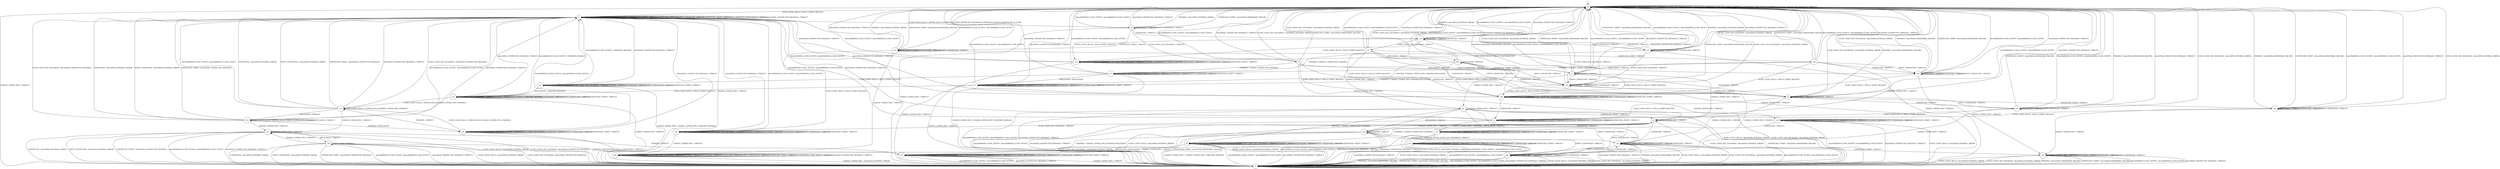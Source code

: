 digraph g {

	s0 [shape="circle" label="s0"];
	s1 [shape="circle" label="s1"];
	s2 [shape="circle" label="s2"];
	s3 [shape="circle" label="s3"];
	s4 [shape="circle" label="s4"];
	s5 [shape="circle" label="s5"];
	s6 [shape="circle" label="s6"];
	s7 [shape="circle" label="s7"];
	s8 [shape="circle" label="s8"];
	s9 [shape="circle" label="s9"];
	s10 [shape="circle" label="s10"];
	s11 [shape="circle" label="s11"];
	s12 [shape="circle" label="s12"];
	s13 [shape="circle" label="s13"];
	s14 [shape="circle" label="s14"];
	s15 [shape="circle" label="s15"];
	s16 [shape="circle" label="s16"];
	s17 [shape="circle" label="s17"];
	s18 [shape="circle" label="s18"];
	s19 [shape="circle" label="s19"];
	s20 [shape="circle" label="s20"];
	s21 [shape="circle" label="s21"];
	s22 [shape="circle" label="s22"];
	s23 [shape="circle" label="s23"];
	s24 [shape="circle" label="s24"];
	s25 [shape="circle" label="s25"];
	s26 [shape="circle" label="s26"];
	s27 [shape="circle" label="s27"];
	s28 [shape="circle" label="s28"];
	s29 [shape="circle" label="s29"];
	s30 [shape="circle" label="s30"];
	s31 [shape="circle" label="s31"];
	s32 [shape="circle" label="s32"];
	s33 [shape="circle" label="s33"];
	s34 [shape="circle" label="s34"];
	s35 [shape="circle" label="s35"];
	s36 [shape="circle" label="s36"];
	s37 [shape="circle" label="s37"];
	s38 [shape="circle" label="s38"];
	s39 [shape="circle" label="s39"];
	s40 [shape="circle" label="s40"];
	s41 [shape="circle" label="s41"];
	s0 -> s2 [label="ECDH_CLIENT_HELLO / HELLO_VERIFY_REQUEST"];
	s0 -> s0 [label="ECDH_CLIENT_KEY_EXCHANGE / TIMEOUT"];
	s0 -> s1 [label="CHANGE_CIPHER_SPEC / TIMEOUT"];
	s0 -> s0 [label="FINISHED / TIMEOUT"];
	s0 -> s0 [label="APPLICATION / TIMEOUT"];
	s0 -> s0 [label="CERTIFICATE / TIMEOUT"];
	s0 -> s0 [label="EMPTY_CERTIFICATE / TIMEOUT"];
	s0 -> s0 [label="CERTIFICATE_VERIFY / TIMEOUT"];
	s0 -> s0 [label="Alert(WARNING,CLOSE_NOTIFY) / TIMEOUT"];
	s0 -> s0 [label="Alert(FATAL,UNEXPECTED_MESSAGE) / TIMEOUT"];
	s1 -> s1 [label="ECDH_CLIENT_HELLO / TIMEOUT"];
	s1 -> s1 [label="ECDH_CLIENT_KEY_EXCHANGE / TIMEOUT"];
	s1 -> s1 [label="CHANGE_CIPHER_SPEC / TIMEOUT"];
	s1 -> s1 [label="FINISHED / TIMEOUT"];
	s1 -> s1 [label="APPLICATION / TIMEOUT"];
	s1 -> s1 [label="CERTIFICATE / TIMEOUT"];
	s1 -> s1 [label="EMPTY_CERTIFICATE / TIMEOUT"];
	s1 -> s1 [label="CERTIFICATE_VERIFY / TIMEOUT"];
	s1 -> s1 [label="Alert(WARNING,CLOSE_NOTIFY) / TIMEOUT"];
	s1 -> s1 [label="Alert(FATAL,UNEXPECTED_MESSAGE) / TIMEOUT"];
	s2 -> s3 [label="ECDH_CLIENT_HELLO / SERVER_HELLO,CERTIFICATE,ECDHE_SERVER_KEY_EXCHANGE,CERTIFICATE_REQUEST,SERVER_HELLO_DONE"];
	s2 -> s2 [label="ECDH_CLIENT_KEY_EXCHANGE / TIMEOUT"];
	s2 -> s1 [label="CHANGE_CIPHER_SPEC / TIMEOUT"];
	s2 -> s2 [label="FINISHED / TIMEOUT"];
	s2 -> s2 [label="APPLICATION / TIMEOUT"];
	s2 -> s2 [label="CERTIFICATE / TIMEOUT"];
	s2 -> s2 [label="EMPTY_CERTIFICATE / TIMEOUT"];
	s2 -> s2 [label="CERTIFICATE_VERIFY / TIMEOUT"];
	s2 -> s2 [label="Alert(WARNING,CLOSE_NOTIFY) / TIMEOUT"];
	s2 -> s2 [label="Alert(FATAL,UNEXPECTED_MESSAGE) / TIMEOUT"];
	s3 -> s10 [label="ECDH_CLIENT_HELLO / HELLO_VERIFY_REQUEST"];
	s3 -> s4 [label="ECDH_CLIENT_KEY_EXCHANGE / TIMEOUT"];
	s3 -> s1 [label="CHANGE_CIPHER_SPEC / TIMEOUT"];
	s3 -> s0 [label="FINISHED / Alert(FATAL,INTERNAL_ERROR)"];
	s3 -> s3 [label="APPLICATION / TIMEOUT"];
	s3 -> s21 [label="CERTIFICATE / TIMEOUT"];
	s3 -> s3 [label="EMPTY_CERTIFICATE / TIMEOUT"];
	s3 -> s0 [label="CERTIFICATE_VERIFY / Alert(FATAL,HANDSHAKE_FAILURE)"];
	s3 -> s0 [label="Alert(WARNING,CLOSE_NOTIFY) / Alert(WARNING,CLOSE_NOTIFY)"];
	s3 -> s0 [label="Alert(FATAL,UNEXPECTED_MESSAGE) / TIMEOUT"];
	s4 -> s28 [label="ECDH_CLIENT_HELLO / HELLO_VERIFY_REQUEST"];
	s4 -> s0 [label="ECDH_CLIENT_KEY_EXCHANGE / Alert(FATAL,INTERNAL_ERROR)"];
	s4 -> s6 [label="CHANGE_CIPHER_SPEC / TIMEOUT"];
	s4 -> s13 [label="FINISHED / CHANGE_CIPHER_SPEC,FINISHED"];
	s4 -> s7 [label="APPLICATION / TIMEOUT"];
	s4 -> s5 [label="CERTIFICATE / TIMEOUT"];
	s4 -> s15 [label="EMPTY_CERTIFICATE / TIMEOUT"];
	s4 -> s0 [label="CERTIFICATE_VERIFY / Alert(FATAL,HANDSHAKE_FAILURE)"];
	s4 -> s0 [label="Alert(WARNING,CLOSE_NOTIFY) / Alert(WARNING,CLOSE_NOTIFY)"];
	s4 -> s0 [label="Alert(FATAL,UNEXPECTED_MESSAGE) / TIMEOUT"];
	s5 -> s9 [label="ECDH_CLIENT_HELLO / HELLO_VERIFY_REQUEST"];
	s5 -> s0 [label="ECDH_CLIENT_KEY_EXCHANGE / Alert(FATAL,INTERNAL_ERROR)"];
	s5 -> s23 [label="CHANGE_CIPHER_SPEC / TIMEOUT"];
	s5 -> s0 [label="FINISHED / Alert(FATAL,HANDSHAKE_FAILURE)"];
	s5 -> s5 [label="APPLICATION / TIMEOUT"];
	s5 -> s5 [label="CERTIFICATE / TIMEOUT"];
	s5 -> s33 [label="EMPTY_CERTIFICATE / TIMEOUT"];
	s5 -> s34 [label="CERTIFICATE_VERIFY / TIMEOUT"];
	s5 -> s0 [label="Alert(WARNING,CLOSE_NOTIFY) / Alert(WARNING,CLOSE_NOTIFY)"];
	s5 -> s0 [label="Alert(FATAL,UNEXPECTED_MESSAGE) / TIMEOUT"];
	s6 -> s1 [label="ECDH_CLIENT_HELLO / Alert(FATAL,INTERNAL_ERROR)"];
	s6 -> s1 [label="ECDH_CLIENT_KEY_EXCHANGE / Alert(FATAL,INTERNAL_ERROR)"];
	s6 -> s6 [label="CHANGE_CIPHER_SPEC / TIMEOUT"];
	s6 -> s8 [label="FINISHED / CHANGE_CIPHER_SPEC,FINISHED"];
	s6 -> s24 [label="APPLICATION / TIMEOUT"];
	s6 -> s23 [label="CERTIFICATE / TIMEOUT"];
	s6 -> s29 [label="EMPTY_CERTIFICATE / TIMEOUT"];
	s6 -> s1 [label="CERTIFICATE_VERIFY / Alert(FATAL,HANDSHAKE_FAILURE)"];
	s6 -> s1 [label="Alert(WARNING,CLOSE_NOTIFY) / Alert(WARNING,CLOSE_NOTIFY)"];
	s6 -> s1 [label="Alert(FATAL,UNEXPECTED_MESSAGE) / TIMEOUT"];
	s7 -> s28 [label="ECDH_CLIENT_HELLO / HELLO_VERIFY_REQUEST"];
	s7 -> s0 [label="ECDH_CLIENT_KEY_EXCHANGE / Alert(FATAL,INTERNAL_ERROR)"];
	s7 -> s6 [label="CHANGE_CIPHER_SPEC / TIMEOUT"];
	s7 -> s11 [label="FINISHED / CHANGE_CIPHER_SPEC,FINISHED,APPLICATION"];
	s7 -> s7 [label="APPLICATION / TIMEOUT"];
	s7 -> s5 [label="CERTIFICATE / TIMEOUT"];
	s7 -> s15 [label="EMPTY_CERTIFICATE / TIMEOUT"];
	s7 -> s0 [label="CERTIFICATE_VERIFY / Alert(FATAL,HANDSHAKE_FAILURE)"];
	s7 -> s0 [label="Alert(WARNING,CLOSE_NOTIFY) / Alert(WARNING,CLOSE_NOTIFY)"];
	s7 -> s0 [label="Alert(FATAL,UNEXPECTED_MESSAGE) / TIMEOUT"];
	s8 -> s8 [label="ECDH_CLIENT_HELLO / Alert(WARNING,NO_RENEGOTIATION)"];
	s8 -> s8 [label="ECDH_CLIENT_KEY_EXCHANGE / TIMEOUT"];
	s8 -> s1 [label="CHANGE_CIPHER_SPEC / CHANGE_CIPHER_SPEC,UNKNOWN_MESSAGE"];
	s8 -> s8 [label="FINISHED / TIMEOUT"];
	s8 -> s19 [label="APPLICATION / APPLICATION"];
	s8 -> s8 [label="CERTIFICATE / TIMEOUT"];
	s8 -> s8 [label="EMPTY_CERTIFICATE / TIMEOUT"];
	s8 -> s8 [label="CERTIFICATE_VERIFY / TIMEOUT"];
	s8 -> s1 [label="Alert(WARNING,CLOSE_NOTIFY) / Alert(WARNING,CLOSE_NOTIFY)"];
	s8 -> s1 [label="Alert(FATAL,UNEXPECTED_MESSAGE) / TIMEOUT"];
	s9 -> s9 [label="ECDH_CLIENT_HELLO / TIMEOUT"];
	s9 -> s30 [label="ECDH_CLIENT_KEY_EXCHANGE / TIMEOUT"];
	s9 -> s18 [label="CHANGE_CIPHER_SPEC / TIMEOUT"];
	s9 -> s9 [label="FINISHED / TIMEOUT"];
	s9 -> s9 [label="APPLICATION / TIMEOUT"];
	s9 -> s9 [label="CERTIFICATE / TIMEOUT"];
	s9 -> s9 [label="EMPTY_CERTIFICATE / TIMEOUT"];
	s9 -> s9 [label="CERTIFICATE_VERIFY / TIMEOUT"];
	s9 -> s2 [label="Alert(WARNING,CLOSE_NOTIFY) / Alert(WARNING,CLOSE_NOTIFY)"];
	s9 -> s2 [label="Alert(FATAL,UNEXPECTED_MESSAGE) / TIMEOUT"];
	s10 -> s10 [label="ECDH_CLIENT_HELLO / TIMEOUT"];
	s10 -> s10 [label="ECDH_CLIENT_KEY_EXCHANGE / TIMEOUT"];
	s10 -> s1 [label="CHANGE_CIPHER_SPEC / TIMEOUT"];
	s10 -> s10 [label="FINISHED / TIMEOUT"];
	s10 -> s10 [label="APPLICATION / TIMEOUT"];
	s10 -> s10 [label="CERTIFICATE / TIMEOUT"];
	s10 -> s10 [label="EMPTY_CERTIFICATE / TIMEOUT"];
	s10 -> s10 [label="CERTIFICATE_VERIFY / TIMEOUT"];
	s10 -> s2 [label="Alert(WARNING,CLOSE_NOTIFY) / Alert(WARNING,CLOSE_NOTIFY)"];
	s10 -> s2 [label="Alert(FATAL,UNEXPECTED_MESSAGE) / TIMEOUT"];
	s11 -> s12 [label="ECDH_CLIENT_HELLO / HELLO_VERIFY_REQUEST"];
	s11 -> s11 [label="ECDH_CLIENT_KEY_EXCHANGE / TIMEOUT"];
	s11 -> s1 [label="CHANGE_CIPHER_SPEC / TIMEOUT"];
	s11 -> s11 [label="FINISHED / TIMEOUT"];
	s11 -> s11 [label="APPLICATION / APPLICATION"];
	s11 -> s11 [label="CERTIFICATE / TIMEOUT"];
	s11 -> s11 [label="EMPTY_CERTIFICATE / TIMEOUT"];
	s11 -> s11 [label="CERTIFICATE_VERIFY / TIMEOUT"];
	s11 -> s0 [label="Alert(WARNING,CLOSE_NOTIFY) / Alert(WARNING,CLOSE_NOTIFY)"];
	s11 -> s0 [label="Alert(FATAL,UNEXPECTED_MESSAGE) / TIMEOUT"];
	s12 -> s16 [label="ECDH_CLIENT_HELLO / SERVER_HELLO,CHANGE_CIPHER_SPEC,FINISHED"];
	s12 -> s12 [label="ECDH_CLIENT_KEY_EXCHANGE / TIMEOUT"];
	s12 -> s1 [label="CHANGE_CIPHER_SPEC / TIMEOUT"];
	s12 -> s12 [label="FINISHED / TIMEOUT"];
	s12 -> s12 [label="APPLICATION / UNKNOWN_MESSAGE"];
	s12 -> s12 [label="CERTIFICATE / TIMEOUT"];
	s12 -> s12 [label="EMPTY_CERTIFICATE / TIMEOUT"];
	s12 -> s12 [label="CERTIFICATE_VERIFY / TIMEOUT"];
	s12 -> s2 [label="Alert(WARNING,CLOSE_NOTIFY) / UNKNOWN_MESSAGE"];
	s12 -> s2 [label="Alert(FATAL,UNEXPECTED_MESSAGE) / TIMEOUT"];
	s13 -> s14 [label="ECDH_CLIENT_HELLO / HELLO_VERIFY_REQUEST"];
	s13 -> s13 [label="ECDH_CLIENT_KEY_EXCHANGE / TIMEOUT"];
	s13 -> s1 [label="CHANGE_CIPHER_SPEC / CHANGE_CIPHER_SPEC,UNKNOWN_MESSAGE"];
	s13 -> s13 [label="FINISHED / TIMEOUT"];
	s13 -> s11 [label="APPLICATION / APPLICATION"];
	s13 -> s13 [label="CERTIFICATE / TIMEOUT"];
	s13 -> s13 [label="EMPTY_CERTIFICATE / TIMEOUT"];
	s13 -> s13 [label="CERTIFICATE_VERIFY / TIMEOUT"];
	s13 -> s0 [label="Alert(WARNING,CLOSE_NOTIFY) / Alert(WARNING,CLOSE_NOTIFY)"];
	s13 -> s0 [label="Alert(FATAL,UNEXPECTED_MESSAGE) / TIMEOUT"];
	s14 -> s14 [label="ECDH_CLIENT_HELLO / TIMEOUT"];
	s14 -> s14 [label="ECDH_CLIENT_KEY_EXCHANGE / TIMEOUT"];
	s14 -> s1 [label="CHANGE_CIPHER_SPEC / CHANGE_CIPHER_SPEC,UNKNOWN_MESSAGE"];
	s14 -> s14 [label="FINISHED / TIMEOUT"];
	s14 -> s12 [label="APPLICATION / UNKNOWN_MESSAGE"];
	s14 -> s14 [label="CERTIFICATE / TIMEOUT"];
	s14 -> s14 [label="EMPTY_CERTIFICATE / TIMEOUT"];
	s14 -> s14 [label="CERTIFICATE_VERIFY / TIMEOUT"];
	s14 -> s2 [label="Alert(WARNING,CLOSE_NOTIFY) / UNKNOWN_MESSAGE"];
	s14 -> s2 [label="Alert(FATAL,UNEXPECTED_MESSAGE) / TIMEOUT"];
	s15 -> s28 [label="ECDH_CLIENT_HELLO / HELLO_VERIFY_REQUEST"];
	s15 -> s0 [label="ECDH_CLIENT_KEY_EXCHANGE / Alert(FATAL,INTERNAL_ERROR)"];
	s15 -> s29 [label="CHANGE_CIPHER_SPEC / TIMEOUT"];
	s15 -> s0 [label="FINISHED / Alert(FATAL,HANDSHAKE_FAILURE)"];
	s15 -> s15 [label="APPLICATION / TIMEOUT"];
	s15 -> s5 [label="CERTIFICATE / TIMEOUT"];
	s15 -> s15 [label="EMPTY_CERTIFICATE / TIMEOUT"];
	s15 -> s0 [label="CERTIFICATE_VERIFY / Alert(FATAL,HANDSHAKE_FAILURE)"];
	s15 -> s0 [label="Alert(WARNING,CLOSE_NOTIFY) / Alert(WARNING,CLOSE_NOTIFY)"];
	s15 -> s0 [label="Alert(FATAL,UNEXPECTED_MESSAGE) / TIMEOUT"];
	s16 -> s16 [label="ECDH_CLIENT_HELLO / SERVER_HELLO,CHANGE_CIPHER_SPEC,FINISHED"];
	s16 -> s2 [label="ECDH_CLIENT_KEY_EXCHANGE / Alert(FATAL,UNEXPECTED_MESSAGE)"];
	s16 -> s17 [label="CHANGE_CIPHER_SPEC / TIMEOUT"];
	s16 -> s20 [label="FINISHED / TIMEOUT"];
	s16 -> s25 [label="APPLICATION / TIMEOUT"];
	s16 -> s2 [label="CERTIFICATE / Alert(FATAL,INTERNAL_ERROR)"];
	s16 -> s2 [label="EMPTY_CERTIFICATE / Alert(FATAL,INTERNAL_ERROR)"];
	s16 -> s2 [label="CERTIFICATE_VERIFY / Alert(FATAL,UNEXPECTED_MESSAGE)"];
	s16 -> s2 [label="Alert(WARNING,CLOSE_NOTIFY) / Alert(WARNING,CLOSE_NOTIFY)"];
	s16 -> s2 [label="Alert(FATAL,UNEXPECTED_MESSAGE) / TIMEOUT"];
	s17 -> s1 [label="ECDH_CLIENT_HELLO / Alert(FATAL,INTERNAL_ERROR)"];
	s17 -> s1 [label="ECDH_CLIENT_KEY_EXCHANGE / Alert(FATAL,UNEXPECTED_MESSAGE)"];
	s17 -> s17 [label="CHANGE_CIPHER_SPEC / TIMEOUT"];
	s17 -> s19 [label="FINISHED / TIMEOUT"];
	s17 -> s36 [label="APPLICATION / TIMEOUT"];
	s17 -> s1 [label="CERTIFICATE / Alert(FATAL,INTERNAL_ERROR)"];
	s17 -> s1 [label="EMPTY_CERTIFICATE / Alert(FATAL,INTERNAL_ERROR)"];
	s17 -> s1 [label="CERTIFICATE_VERIFY / Alert(FATAL,UNEXPECTED_MESSAGE)"];
	s17 -> s1 [label="Alert(WARNING,CLOSE_NOTIFY) / Alert(WARNING,CLOSE_NOTIFY)"];
	s17 -> s1 [label="Alert(FATAL,UNEXPECTED_MESSAGE) / TIMEOUT"];
	s18 -> s1 [label="ECDH_CLIENT_HELLO / Alert(FATAL,INTERNAL_ERROR)"];
	s18 -> s31 [label="ECDH_CLIENT_KEY_EXCHANGE / TIMEOUT"];
	s18 -> s18 [label="CHANGE_CIPHER_SPEC / TIMEOUT"];
	s18 -> s18 [label="FINISHED / TIMEOUT"];
	s18 -> s18 [label="APPLICATION / TIMEOUT"];
	s18 -> s18 [label="CERTIFICATE / TIMEOUT"];
	s18 -> s18 [label="EMPTY_CERTIFICATE / TIMEOUT"];
	s18 -> s18 [label="CERTIFICATE_VERIFY / TIMEOUT"];
	s18 -> s1 [label="Alert(WARNING,CLOSE_NOTIFY) / Alert(WARNING,CLOSE_NOTIFY)"];
	s18 -> s1 [label="Alert(FATAL,UNEXPECTED_MESSAGE) / TIMEOUT"];
	s19 -> s19 [label="ECDH_CLIENT_HELLO / Alert(WARNING,NO_RENEGOTIATION)"];
	s19 -> s19 [label="ECDH_CLIENT_KEY_EXCHANGE / TIMEOUT"];
	s19 -> s1 [label="CHANGE_CIPHER_SPEC / TIMEOUT"];
	s19 -> s19 [label="FINISHED / TIMEOUT"];
	s19 -> s19 [label="APPLICATION / APPLICATION"];
	s19 -> s19 [label="CERTIFICATE / TIMEOUT"];
	s19 -> s19 [label="EMPTY_CERTIFICATE / TIMEOUT"];
	s19 -> s19 [label="CERTIFICATE_VERIFY / TIMEOUT"];
	s19 -> s1 [label="Alert(WARNING,CLOSE_NOTIFY) / Alert(WARNING,CLOSE_NOTIFY)"];
	s19 -> s1 [label="Alert(FATAL,UNEXPECTED_MESSAGE) / TIMEOUT"];
	s20 -> s16 [label="ECDH_CLIENT_HELLO / SERVER_HELLO,CHANGE_CIPHER_SPEC,FINISHED"];
	s20 -> s20 [label="ECDH_CLIENT_KEY_EXCHANGE / TIMEOUT"];
	s20 -> s1 [label="CHANGE_CIPHER_SPEC / TIMEOUT"];
	s20 -> s20 [label="FINISHED / TIMEOUT"];
	s20 -> s20 [label="APPLICATION / APPLICATION"];
	s20 -> s20 [label="CERTIFICATE / TIMEOUT"];
	s20 -> s20 [label="EMPTY_CERTIFICATE / TIMEOUT"];
	s20 -> s20 [label="CERTIFICATE_VERIFY / TIMEOUT"];
	s20 -> s2 [label="Alert(WARNING,CLOSE_NOTIFY) / Alert(WARNING,CLOSE_NOTIFY)"];
	s20 -> s2 [label="Alert(FATAL,UNEXPECTED_MESSAGE) / TIMEOUT"];
	s21 -> s10 [label="ECDH_CLIENT_HELLO / HELLO_VERIFY_REQUEST"];
	s21 -> s37 [label="ECDH_CLIENT_KEY_EXCHANGE / TIMEOUT"];
	s21 -> s1 [label="CHANGE_CIPHER_SPEC / TIMEOUT"];
	s21 -> s0 [label="FINISHED / Alert(FATAL,INTERNAL_ERROR)"];
	s21 -> s21 [label="APPLICATION / TIMEOUT"];
	s21 -> s21 [label="CERTIFICATE / TIMEOUT"];
	s21 -> s27 [label="EMPTY_CERTIFICATE / TIMEOUT"];
	s21 -> s22 [label="CERTIFICATE_VERIFY / TIMEOUT"];
	s21 -> s0 [label="Alert(WARNING,CLOSE_NOTIFY) / Alert(WARNING,CLOSE_NOTIFY)"];
	s21 -> s0 [label="Alert(FATAL,UNEXPECTED_MESSAGE) / TIMEOUT"];
	s22 -> s30 [label="ECDH_CLIENT_HELLO / HELLO_VERIFY_REQUEST"];
	s22 -> s40 [label="ECDH_CLIENT_KEY_EXCHANGE / TIMEOUT"];
	s22 -> s26 [label="CHANGE_CIPHER_SPEC / TIMEOUT"];
	s22 -> s0 [label="FINISHED / Alert(FATAL,INTERNAL_ERROR)"];
	s22 -> s22 [label="APPLICATION / TIMEOUT"];
	s22 -> s22 [label="CERTIFICATE / TIMEOUT"];
	s22 -> s22 [label="EMPTY_CERTIFICATE / TIMEOUT"];
	s22 -> s0 [label="CERTIFICATE_VERIFY / Alert(FATAL,HANDSHAKE_FAILURE)"];
	s22 -> s0 [label="Alert(WARNING,CLOSE_NOTIFY) / Alert(WARNING,CLOSE_NOTIFY)"];
	s22 -> s0 [label="Alert(FATAL,UNEXPECTED_MESSAGE) / TIMEOUT"];
	s23 -> s1 [label="ECDH_CLIENT_HELLO / Alert(FATAL,INTERNAL_ERROR)"];
	s23 -> s1 [label="ECDH_CLIENT_KEY_EXCHANGE / Alert(FATAL,INTERNAL_ERROR)"];
	s23 -> s23 [label="CHANGE_CIPHER_SPEC / TIMEOUT"];
	s23 -> s1 [label="FINISHED / Alert(FATAL,HANDSHAKE_FAILURE)"];
	s23 -> s23 [label="APPLICATION / TIMEOUT"];
	s23 -> s23 [label="CERTIFICATE / TIMEOUT"];
	s23 -> s29 [label="EMPTY_CERTIFICATE / TIMEOUT"];
	s23 -> s35 [label="CERTIFICATE_VERIFY / TIMEOUT"];
	s23 -> s1 [label="Alert(WARNING,CLOSE_NOTIFY) / Alert(WARNING,CLOSE_NOTIFY)"];
	s23 -> s1 [label="Alert(FATAL,UNEXPECTED_MESSAGE) / TIMEOUT"];
	s24 -> s1 [label="ECDH_CLIENT_HELLO / Alert(FATAL,INTERNAL_ERROR)"];
	s24 -> s1 [label="ECDH_CLIENT_KEY_EXCHANGE / Alert(FATAL,INTERNAL_ERROR)"];
	s24 -> s6 [label="CHANGE_CIPHER_SPEC / TIMEOUT"];
	s24 -> s19 [label="FINISHED / CHANGE_CIPHER_SPEC,FINISHED,APPLICATION"];
	s24 -> s24 [label="APPLICATION / TIMEOUT"];
	s24 -> s23 [label="CERTIFICATE / TIMEOUT"];
	s24 -> s29 [label="EMPTY_CERTIFICATE / TIMEOUT"];
	s24 -> s1 [label="CERTIFICATE_VERIFY / Alert(FATAL,HANDSHAKE_FAILURE)"];
	s24 -> s1 [label="Alert(WARNING,CLOSE_NOTIFY) / Alert(WARNING,CLOSE_NOTIFY)"];
	s24 -> s1 [label="Alert(FATAL,UNEXPECTED_MESSAGE) / TIMEOUT"];
	s25 -> s25 [label="ECDH_CLIENT_HELLO / SERVER_HELLO,CHANGE_CIPHER_SPEC,FINISHED"];
	s25 -> s2 [label="ECDH_CLIENT_KEY_EXCHANGE / Alert(FATAL,UNEXPECTED_MESSAGE)"];
	s25 -> s17 [label="CHANGE_CIPHER_SPEC / TIMEOUT"];
	s25 -> s20 [label="FINISHED / APPLICATION"];
	s25 -> s25 [label="APPLICATION / TIMEOUT"];
	s25 -> s2 [label="CERTIFICATE / Alert(FATAL,INTERNAL_ERROR)"];
	s25 -> s2 [label="EMPTY_CERTIFICATE / Alert(FATAL,INTERNAL_ERROR)"];
	s25 -> s2 [label="CERTIFICATE_VERIFY / Alert(FATAL,UNEXPECTED_MESSAGE)"];
	s25 -> s2 [label="Alert(WARNING,CLOSE_NOTIFY) / Alert(WARNING,CLOSE_NOTIFY)"];
	s25 -> s2 [label="Alert(FATAL,UNEXPECTED_MESSAGE) / TIMEOUT"];
	s26 -> s26 [label="ECDH_CLIENT_HELLO / TIMEOUT"];
	s26 -> s26 [label="ECDH_CLIENT_KEY_EXCHANGE / TIMEOUT"];
	s26 -> s1 [label="CHANGE_CIPHER_SPEC / Alert(FATAL,INTERNAL_ERROR)"];
	s26 -> s26 [label="FINISHED / TIMEOUT"];
	s26 -> s26 [label="APPLICATION / TIMEOUT"];
	s26 -> s26 [label="CERTIFICATE / TIMEOUT"];
	s26 -> s26 [label="EMPTY_CERTIFICATE / TIMEOUT"];
	s26 -> s26 [label="CERTIFICATE_VERIFY / TIMEOUT"];
	s26 -> s26 [label="Alert(WARNING,CLOSE_NOTIFY) / TIMEOUT"];
	s26 -> s26 [label="Alert(FATAL,UNEXPECTED_MESSAGE) / TIMEOUT"];
	s27 -> s10 [label="ECDH_CLIENT_HELLO / HELLO_VERIFY_REQUEST"];
	s27 -> s15 [label="ECDH_CLIENT_KEY_EXCHANGE / TIMEOUT"];
	s27 -> s1 [label="CHANGE_CIPHER_SPEC / TIMEOUT"];
	s27 -> s0 [label="FINISHED / Alert(FATAL,INTERNAL_ERROR)"];
	s27 -> s27 [label="APPLICATION / TIMEOUT"];
	s27 -> s21 [label="CERTIFICATE / TIMEOUT"];
	s27 -> s27 [label="EMPTY_CERTIFICATE / TIMEOUT"];
	s27 -> s0 [label="CERTIFICATE_VERIFY / Alert(FATAL,HANDSHAKE_FAILURE)"];
	s27 -> s0 [label="Alert(WARNING,CLOSE_NOTIFY) / Alert(WARNING,CLOSE_NOTIFY)"];
	s27 -> s0 [label="Alert(FATAL,UNEXPECTED_MESSAGE) / TIMEOUT"];
	s28 -> s28 [label="ECDH_CLIENT_HELLO / TIMEOUT"];
	s28 -> s28 [label="ECDH_CLIENT_KEY_EXCHANGE / TIMEOUT"];
	s28 -> s32 [label="CHANGE_CIPHER_SPEC / TIMEOUT"];
	s28 -> s28 [label="FINISHED / TIMEOUT"];
	s28 -> s28 [label="APPLICATION / TIMEOUT"];
	s28 -> s9 [label="CERTIFICATE / TIMEOUT"];
	s28 -> s28 [label="EMPTY_CERTIFICATE / TIMEOUT"];
	s28 -> s28 [label="CERTIFICATE_VERIFY / TIMEOUT"];
	s28 -> s2 [label="Alert(WARNING,CLOSE_NOTIFY) / Alert(WARNING,CLOSE_NOTIFY)"];
	s28 -> s2 [label="Alert(FATAL,UNEXPECTED_MESSAGE) / TIMEOUT"];
	s29 -> s1 [label="ECDH_CLIENT_HELLO / Alert(FATAL,INTERNAL_ERROR)"];
	s29 -> s1 [label="ECDH_CLIENT_KEY_EXCHANGE / Alert(FATAL,INTERNAL_ERROR)"];
	s29 -> s29 [label="CHANGE_CIPHER_SPEC / TIMEOUT"];
	s29 -> s1 [label="FINISHED / Alert(FATAL,HANDSHAKE_FAILURE)"];
	s29 -> s29 [label="APPLICATION / TIMEOUT"];
	s29 -> s23 [label="CERTIFICATE / TIMEOUT"];
	s29 -> s29 [label="EMPTY_CERTIFICATE / TIMEOUT"];
	s29 -> s1 [label="CERTIFICATE_VERIFY / Alert(FATAL,HANDSHAKE_FAILURE)"];
	s29 -> s1 [label="Alert(WARNING,CLOSE_NOTIFY) / Alert(WARNING,CLOSE_NOTIFY)"];
	s29 -> s1 [label="Alert(FATAL,UNEXPECTED_MESSAGE) / TIMEOUT"];
	s30 -> s30 [label="ECDH_CLIENT_HELLO / TIMEOUT"];
	s30 -> s30 [label="ECDH_CLIENT_KEY_EXCHANGE / TIMEOUT"];
	s30 -> s26 [label="CHANGE_CIPHER_SPEC / TIMEOUT"];
	s30 -> s30 [label="FINISHED / TIMEOUT"];
	s30 -> s30 [label="APPLICATION / TIMEOUT"];
	s30 -> s30 [label="CERTIFICATE / TIMEOUT"];
	s30 -> s30 [label="EMPTY_CERTIFICATE / TIMEOUT"];
	s30 -> s30 [label="CERTIFICATE_VERIFY / TIMEOUT"];
	s30 -> s2 [label="Alert(WARNING,CLOSE_NOTIFY) / Alert(WARNING,CLOSE_NOTIFY)"];
	s30 -> s2 [label="Alert(FATAL,UNEXPECTED_MESSAGE) / TIMEOUT"];
	s31 -> s1 [label="ECDH_CLIENT_HELLO / Alert(FATAL,INTERNAL_ERROR)"];
	s31 -> s31 [label="ECDH_CLIENT_KEY_EXCHANGE / TIMEOUT"];
	s31 -> s26 [label="CHANGE_CIPHER_SPEC / TIMEOUT"];
	s31 -> s31 [label="FINISHED / TIMEOUT"];
	s31 -> s31 [label="APPLICATION / TIMEOUT"];
	s31 -> s31 [label="CERTIFICATE / TIMEOUT"];
	s31 -> s31 [label="EMPTY_CERTIFICATE / TIMEOUT"];
	s31 -> s31 [label="CERTIFICATE_VERIFY / TIMEOUT"];
	s31 -> s1 [label="Alert(WARNING,CLOSE_NOTIFY) / Alert(WARNING,CLOSE_NOTIFY)"];
	s31 -> s1 [label="Alert(FATAL,UNEXPECTED_MESSAGE) / TIMEOUT"];
	s32 -> s1 [label="ECDH_CLIENT_HELLO / Alert(FATAL,INTERNAL_ERROR)"];
	s32 -> s32 [label="ECDH_CLIENT_KEY_EXCHANGE / TIMEOUT"];
	s32 -> s32 [label="CHANGE_CIPHER_SPEC / TIMEOUT"];
	s32 -> s32 [label="FINISHED / TIMEOUT"];
	s32 -> s32 [label="APPLICATION / TIMEOUT"];
	s32 -> s18 [label="CERTIFICATE / TIMEOUT"];
	s32 -> s32 [label="EMPTY_CERTIFICATE / TIMEOUT"];
	s32 -> s32 [label="CERTIFICATE_VERIFY / TIMEOUT"];
	s32 -> s1 [label="Alert(WARNING,CLOSE_NOTIFY) / Alert(WARNING,CLOSE_NOTIFY)"];
	s32 -> s1 [label="Alert(FATAL,UNEXPECTED_MESSAGE) / TIMEOUT"];
	s33 -> s9 [label="ECDH_CLIENT_HELLO / HELLO_VERIFY_REQUEST"];
	s33 -> s0 [label="ECDH_CLIENT_KEY_EXCHANGE / Alert(FATAL,INTERNAL_ERROR)"];
	s33 -> s29 [label="CHANGE_CIPHER_SPEC / TIMEOUT"];
	s33 -> s0 [label="FINISHED / Alert(FATAL,HANDSHAKE_FAILURE)"];
	s33 -> s33 [label="APPLICATION / TIMEOUT"];
	s33 -> s5 [label="CERTIFICATE / TIMEOUT"];
	s33 -> s33 [label="EMPTY_CERTIFICATE / TIMEOUT"];
	s33 -> s0 [label="CERTIFICATE_VERIFY / Alert(FATAL,HANDSHAKE_FAILURE)"];
	s33 -> s0 [label="Alert(WARNING,CLOSE_NOTIFY) / Alert(WARNING,CLOSE_NOTIFY)"];
	s33 -> s0 [label="Alert(FATAL,UNEXPECTED_MESSAGE) / TIMEOUT"];
	s34 -> s9 [label="ECDH_CLIENT_HELLO / HELLO_VERIFY_REQUEST"];
	s34 -> s0 [label="ECDH_CLIENT_KEY_EXCHANGE / Alert(FATAL,INTERNAL_ERROR)"];
	s34 -> s35 [label="CHANGE_CIPHER_SPEC / TIMEOUT"];
	s34 -> s0 [label="FINISHED / Alert(FATAL,HANDSHAKE_FAILURE)"];
	s34 -> s34 [label="APPLICATION / TIMEOUT"];
	s34 -> s34 [label="CERTIFICATE / TIMEOUT"];
	s34 -> s34 [label="EMPTY_CERTIFICATE / TIMEOUT"];
	s34 -> s0 [label="CERTIFICATE_VERIFY / Alert(FATAL,HANDSHAKE_FAILURE)"];
	s34 -> s0 [label="Alert(WARNING,CLOSE_NOTIFY) / Alert(WARNING,CLOSE_NOTIFY)"];
	s34 -> s0 [label="Alert(FATAL,UNEXPECTED_MESSAGE) / TIMEOUT"];
	s35 -> s1 [label="ECDH_CLIENT_HELLO / Alert(FATAL,INTERNAL_ERROR)"];
	s35 -> s1 [label="ECDH_CLIENT_KEY_EXCHANGE / Alert(FATAL,INTERNAL_ERROR)"];
	s35 -> s35 [label="CHANGE_CIPHER_SPEC / TIMEOUT"];
	s35 -> s1 [label="FINISHED / Alert(FATAL,HANDSHAKE_FAILURE)"];
	s35 -> s35 [label="APPLICATION / TIMEOUT"];
	s35 -> s35 [label="CERTIFICATE / TIMEOUT"];
	s35 -> s35 [label="EMPTY_CERTIFICATE / TIMEOUT"];
	s35 -> s1 [label="CERTIFICATE_VERIFY / Alert(FATAL,HANDSHAKE_FAILURE)"];
	s35 -> s1 [label="Alert(WARNING,CLOSE_NOTIFY) / Alert(WARNING,CLOSE_NOTIFY)"];
	s35 -> s1 [label="Alert(FATAL,UNEXPECTED_MESSAGE) / TIMEOUT"];
	s36 -> s1 [label="ECDH_CLIENT_HELLO / Alert(FATAL,INTERNAL_ERROR)"];
	s36 -> s1 [label="ECDH_CLIENT_KEY_EXCHANGE / Alert(FATAL,UNEXPECTED_MESSAGE)"];
	s36 -> s17 [label="CHANGE_CIPHER_SPEC / TIMEOUT"];
	s36 -> s19 [label="FINISHED / APPLICATION"];
	s36 -> s36 [label="APPLICATION / TIMEOUT"];
	s36 -> s1 [label="CERTIFICATE / Alert(FATAL,INTERNAL_ERROR)"];
	s36 -> s1 [label="EMPTY_CERTIFICATE / Alert(FATAL,INTERNAL_ERROR)"];
	s36 -> s1 [label="CERTIFICATE_VERIFY / Alert(FATAL,UNEXPECTED_MESSAGE)"];
	s36 -> s1 [label="Alert(WARNING,CLOSE_NOTIFY) / Alert(WARNING,CLOSE_NOTIFY)"];
	s36 -> s1 [label="Alert(FATAL,UNEXPECTED_MESSAGE) / TIMEOUT"];
	s37 -> s28 [label="ECDH_CLIENT_HELLO / HELLO_VERIFY_REQUEST"];
	s37 -> s0 [label="ECDH_CLIENT_KEY_EXCHANGE / Alert(FATAL,INTERNAL_ERROR)"];
	s37 -> s41 [label="CHANGE_CIPHER_SPEC / TIMEOUT"];
	s37 -> s13 [label="FINISHED / CHANGE_CIPHER_SPEC,FINISHED"];
	s37 -> s39 [label="APPLICATION / TIMEOUT"];
	s37 -> s5 [label="CERTIFICATE / TIMEOUT"];
	s37 -> s15 [label="EMPTY_CERTIFICATE / TIMEOUT"];
	s37 -> s38 [label="CERTIFICATE_VERIFY / TIMEOUT"];
	s37 -> s0 [label="Alert(WARNING,CLOSE_NOTIFY) / Alert(WARNING,CLOSE_NOTIFY)"];
	s37 -> s0 [label="Alert(FATAL,UNEXPECTED_MESSAGE) / TIMEOUT"];
	s38 -> s28 [label="ECDH_CLIENT_HELLO / HELLO_VERIFY_REQUEST"];
	s38 -> s0 [label="ECDH_CLIENT_KEY_EXCHANGE / Alert(FATAL,INTERNAL_ERROR)"];
	s38 -> s6 [label="CHANGE_CIPHER_SPEC / TIMEOUT"];
	s38 -> s13 [label="FINISHED / CHANGE_CIPHER_SPEC,FINISHED"];
	s38 -> s7 [label="APPLICATION / TIMEOUT"];
	s38 -> s40 [label="CERTIFICATE / TIMEOUT"];
	s38 -> s40 [label="EMPTY_CERTIFICATE / TIMEOUT"];
	s38 -> s0 [label="CERTIFICATE_VERIFY / Alert(FATAL,HANDSHAKE_FAILURE)"];
	s38 -> s0 [label="Alert(WARNING,CLOSE_NOTIFY) / Alert(WARNING,CLOSE_NOTIFY)"];
	s38 -> s0 [label="Alert(FATAL,UNEXPECTED_MESSAGE) / TIMEOUT"];
	s39 -> s28 [label="ECDH_CLIENT_HELLO / HELLO_VERIFY_REQUEST"];
	s39 -> s0 [label="ECDH_CLIENT_KEY_EXCHANGE / Alert(FATAL,INTERNAL_ERROR)"];
	s39 -> s41 [label="CHANGE_CIPHER_SPEC / TIMEOUT"];
	s39 -> s11 [label="FINISHED / CHANGE_CIPHER_SPEC,FINISHED,APPLICATION"];
	s39 -> s39 [label="APPLICATION / TIMEOUT"];
	s39 -> s5 [label="CERTIFICATE / TIMEOUT"];
	s39 -> s15 [label="EMPTY_CERTIFICATE / TIMEOUT"];
	s39 -> s7 [label="CERTIFICATE_VERIFY / TIMEOUT"];
	s39 -> s0 [label="Alert(WARNING,CLOSE_NOTIFY) / Alert(WARNING,CLOSE_NOTIFY)"];
	s39 -> s0 [label="Alert(FATAL,UNEXPECTED_MESSAGE) / TIMEOUT"];
	s40 -> s28 [label="ECDH_CLIENT_HELLO / HELLO_VERIFY_REQUEST"];
	s40 -> s0 [label="ECDH_CLIENT_KEY_EXCHANGE / Alert(FATAL,INTERNAL_ERROR)"];
	s40 -> s35 [label="CHANGE_CIPHER_SPEC / TIMEOUT"];
	s40 -> s0 [label="FINISHED / Alert(FATAL,HANDSHAKE_FAILURE)"];
	s40 -> s40 [label="APPLICATION / TIMEOUT"];
	s40 -> s40 [label="CERTIFICATE / TIMEOUT"];
	s40 -> s40 [label="EMPTY_CERTIFICATE / TIMEOUT"];
	s40 -> s0 [label="CERTIFICATE_VERIFY / Alert(FATAL,HANDSHAKE_FAILURE)"];
	s40 -> s0 [label="Alert(WARNING,CLOSE_NOTIFY) / Alert(WARNING,CLOSE_NOTIFY)"];
	s40 -> s0 [label="Alert(FATAL,UNEXPECTED_MESSAGE) / TIMEOUT"];
	s41 -> s1 [label="ECDH_CLIENT_HELLO / Alert(FATAL,INTERNAL_ERROR)"];
	s41 -> s1 [label="ECDH_CLIENT_KEY_EXCHANGE / Alert(FATAL,INTERNAL_ERROR)"];
	s41 -> s41 [label="CHANGE_CIPHER_SPEC / TIMEOUT"];
	s41 -> s8 [label="FINISHED / CHANGE_CIPHER_SPEC,FINISHED"];
	s41 -> s24 [label="APPLICATION / TIMEOUT"];
	s41 -> s23 [label="CERTIFICATE / TIMEOUT"];
	s41 -> s29 [label="EMPTY_CERTIFICATE / TIMEOUT"];
	s41 -> s6 [label="CERTIFICATE_VERIFY / TIMEOUT"];
	s41 -> s1 [label="Alert(WARNING,CLOSE_NOTIFY) / Alert(WARNING,CLOSE_NOTIFY)"];
	s41 -> s1 [label="Alert(FATAL,UNEXPECTED_MESSAGE) / TIMEOUT"];

__start0 [label="" shape="none" width="0" height="0"];
__start0 -> s0;

}
